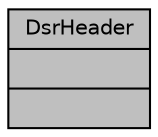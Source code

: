 digraph "DsrHeader"
{
  edge [fontname="Helvetica",fontsize="10",labelfontname="Helvetica",labelfontsize="10"];
  node [fontname="Helvetica",fontsize="10",shape=record];
  Node1 [label="{DsrHeader\n||}",height=0.2,width=0.4,color="black", fillcolor="grey75", style="filled", fontcolor="black"];
}

